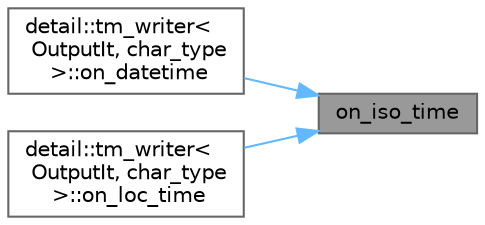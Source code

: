 digraph "on_iso_time"
{
 // LATEX_PDF_SIZE
  bgcolor="transparent";
  edge [fontname=Helvetica,fontsize=10,labelfontname=Helvetica,labelfontsize=10];
  node [fontname=Helvetica,fontsize=10,shape=box,height=0.2,width=0.4];
  rankdir="RL";
  Node1 [id="Node000001",label="on_iso_time",height=0.2,width=0.4,color="gray40", fillcolor="grey60", style="filled", fontcolor="black",tooltip=" "];
  Node1 -> Node2 [id="edge1_Node000001_Node000002",dir="back",color="steelblue1",style="solid",tooltip=" "];
  Node2 [id="Node000002",label="detail::tm_writer\<\l OutputIt, char_type\l \>::on_datetime",height=0.2,width=0.4,color="grey40", fillcolor="white", style="filled",URL="$classdetail_1_1tm__writer.html#a14628e25b1511902b6935f2fc7946ec8",tooltip=" "];
  Node1 -> Node3 [id="edge2_Node000001_Node000003",dir="back",color="steelblue1",style="solid",tooltip=" "];
  Node3 [id="Node000003",label="detail::tm_writer\<\l OutputIt, char_type\l \>::on_loc_time",height=0.2,width=0.4,color="grey40", fillcolor="white", style="filled",URL="$classdetail_1_1tm__writer.html#a45a21a4ea27d2569cb470f16f66b3438",tooltip=" "];
}
